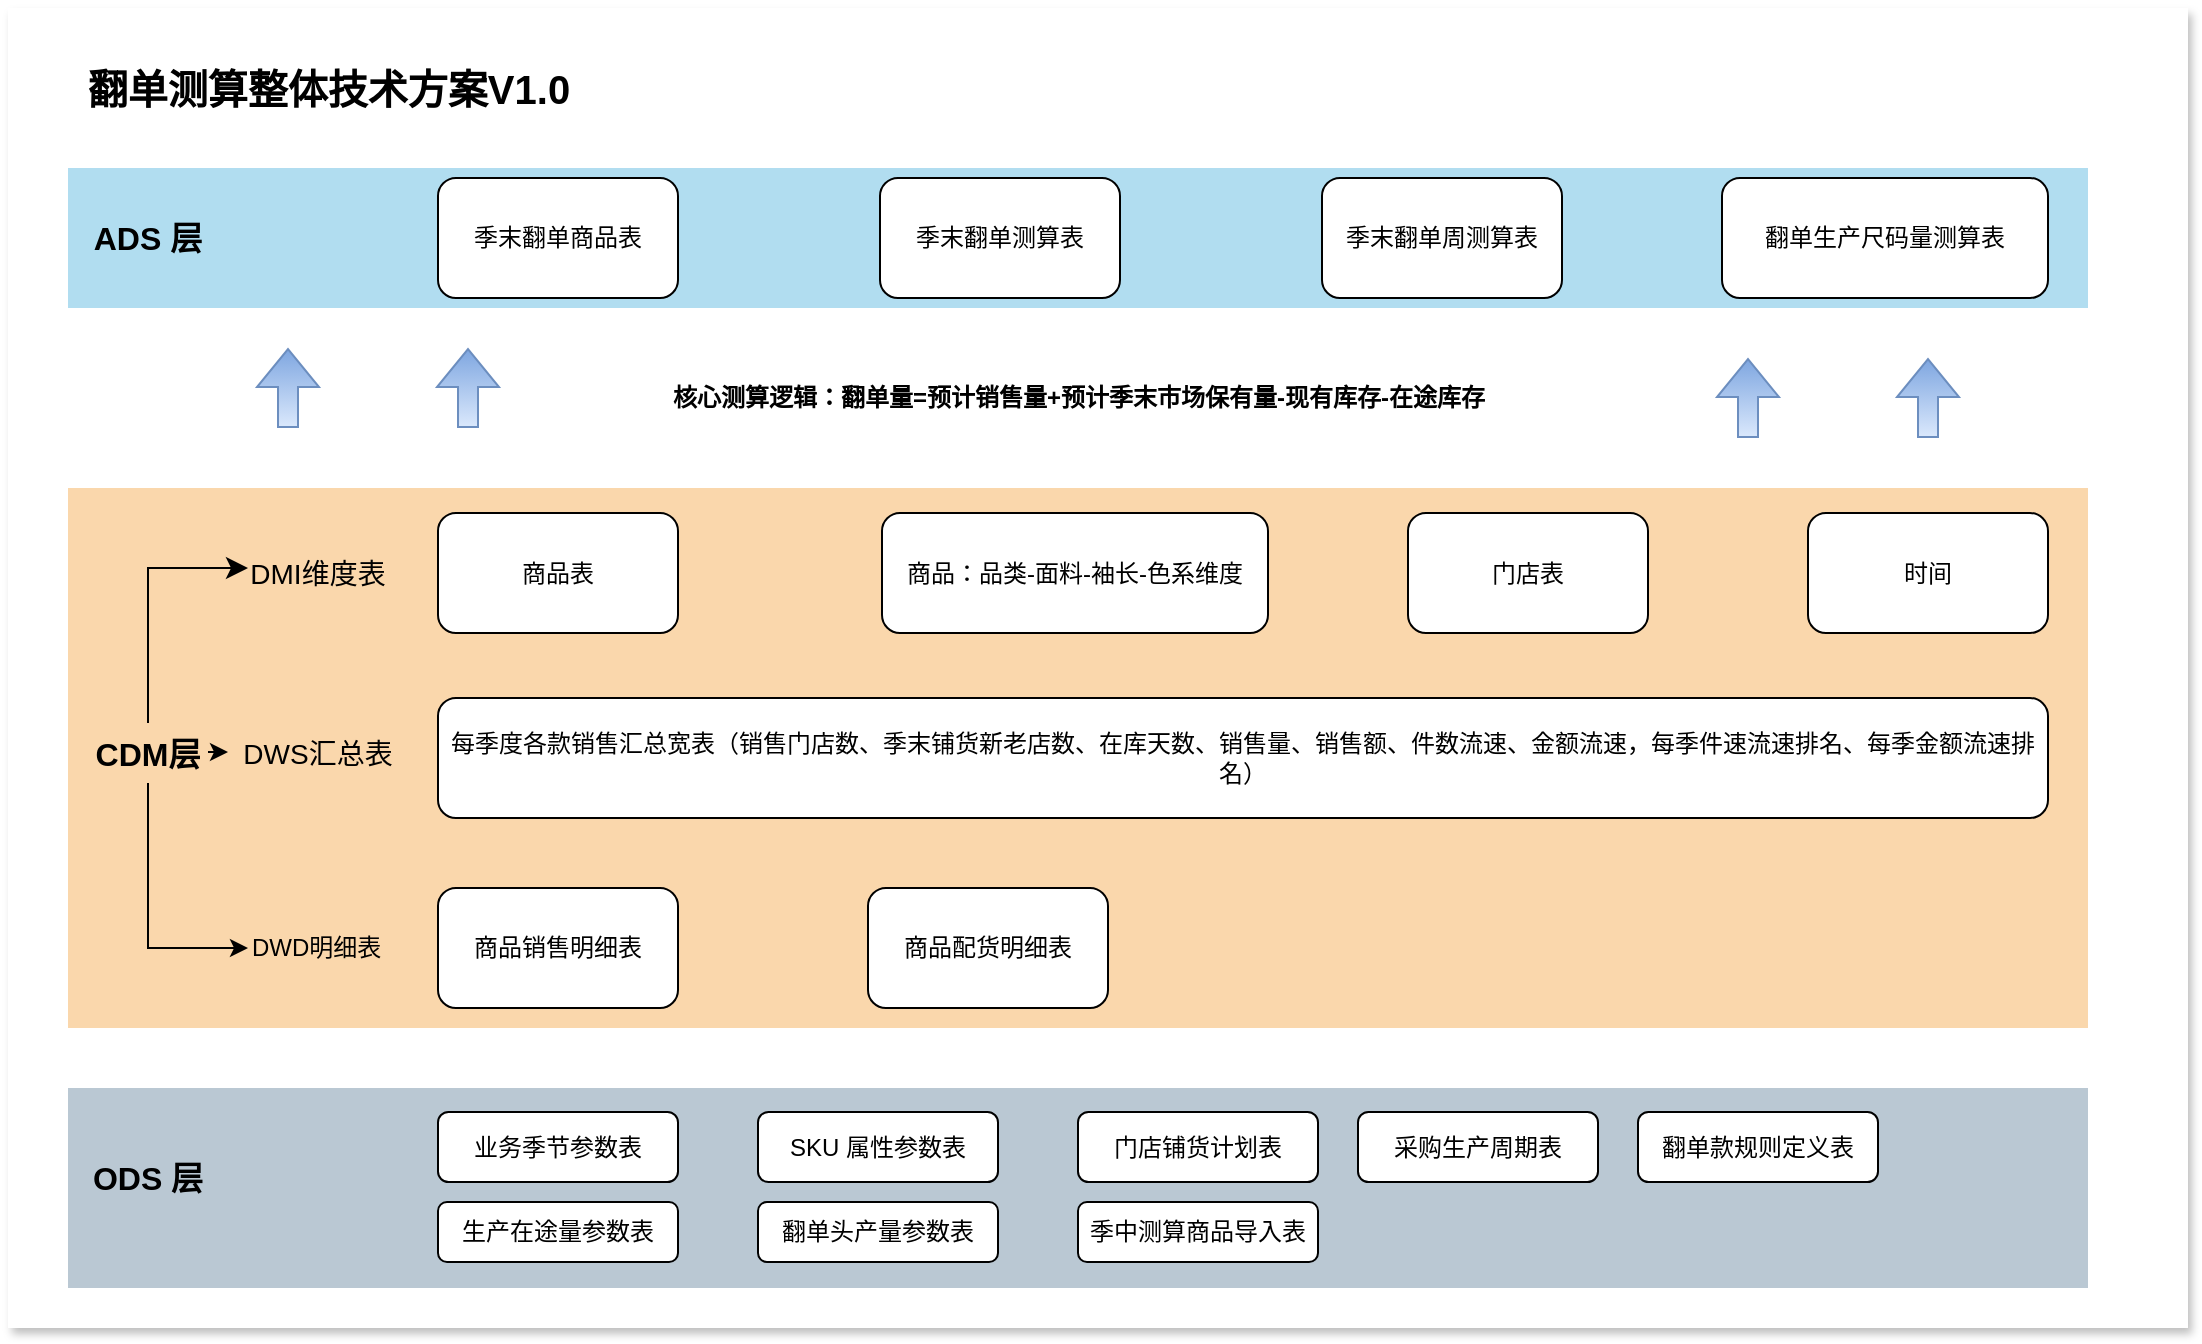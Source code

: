 <mxfile version="24.0.4" type="github">
  <diagram name="第 1 页" id="tnTIpBN4VGgKGDry-OUr">
    <mxGraphModel dx="2760" dy="1102" grid="1" gridSize="10" guides="1" tooltips="1" connect="1" arrows="1" fold="1" page="1" pageScale="1" pageWidth="827" pageHeight="1169" math="0" shadow="0">
      <root>
        <mxCell id="0" />
        <mxCell id="1" parent="0" />
        <mxCell id="9K30tG2bYkVrdAhRxkby-67" value="" style="rounded=0;whiteSpace=wrap;html=1;strokeColor=none;shadow=1;textShadow=1;" vertex="1" parent="1">
          <mxGeometry y="70" width="1090" height="660" as="geometry" />
        </mxCell>
        <mxCell id="9K30tG2bYkVrdAhRxkby-68" value="" style="rounded=0;whiteSpace=wrap;html=1;fillColor=#b1ddf0;strokeColor=none;" vertex="1" parent="1">
          <mxGeometry x="30" y="150" width="1010" height="70" as="geometry" />
        </mxCell>
        <mxCell id="9K30tG2bYkVrdAhRxkby-69" value="ADS 层" style="text;html=1;align=center;verticalAlign=middle;whiteSpace=wrap;rounded=0;fontSize=16;fontStyle=1" vertex="1" parent="1">
          <mxGeometry x="40" y="170" width="60" height="30" as="geometry" />
        </mxCell>
        <mxCell id="9K30tG2bYkVrdAhRxkby-70" value="季末翻单商品表" style="rounded=1;whiteSpace=wrap;html=1;" vertex="1" parent="1">
          <mxGeometry x="215" y="155" width="120" height="60" as="geometry" />
        </mxCell>
        <mxCell id="9K30tG2bYkVrdAhRxkby-71" value="季末翻单测算表" style="rounded=1;whiteSpace=wrap;html=1;" vertex="1" parent="1">
          <mxGeometry x="436" y="155" width="120" height="60" as="geometry" />
        </mxCell>
        <mxCell id="9K30tG2bYkVrdAhRxkby-72" value="翻单生产尺码量测算表" style="rounded=1;whiteSpace=wrap;html=1;" vertex="1" parent="1">
          <mxGeometry x="857" y="155" width="163" height="60" as="geometry" />
        </mxCell>
        <mxCell id="9K30tG2bYkVrdAhRxkby-73" value="季末翻单周测算表" style="rounded=1;whiteSpace=wrap;html=1;" vertex="1" parent="1">
          <mxGeometry x="657" y="155" width="120" height="60" as="geometry" />
        </mxCell>
        <mxCell id="9K30tG2bYkVrdAhRxkby-74" value="" style="rounded=0;whiteSpace=wrap;html=1;fillColor=#fad7ac;strokeColor=none;" vertex="1" parent="1">
          <mxGeometry x="30" y="310" width="1010" height="270" as="geometry" />
        </mxCell>
        <mxCell id="9K30tG2bYkVrdAhRxkby-75" value="" style="edgeStyle=orthogonalEdgeStyle;rounded=0;orthogonalLoop=1;jettySize=auto;html=1;entryX=0;entryY=0.5;entryDx=0;entryDy=0;exitX=0.5;exitY=1;exitDx=0;exitDy=0;" edge="1" parent="1" source="9K30tG2bYkVrdAhRxkby-76" target="9K30tG2bYkVrdAhRxkby-83">
          <mxGeometry relative="1" as="geometry" />
        </mxCell>
        <mxCell id="9K30tG2bYkVrdAhRxkby-76" value="CDM层" style="text;html=1;align=center;verticalAlign=middle;whiteSpace=wrap;rounded=0;fontSize=16;fontStyle=1" vertex="1" parent="1">
          <mxGeometry x="40" y="427.5" width="60" height="30" as="geometry" />
        </mxCell>
        <mxCell id="9K30tG2bYkVrdAhRxkby-77" value="DMI维度表" style="text;html=1;align=center;verticalAlign=middle;whiteSpace=wrap;rounded=0;fontSize=14;fontStyle=0" vertex="1" parent="1">
          <mxGeometry x="120" y="337.5" width="70" height="30" as="geometry" />
        </mxCell>
        <mxCell id="9K30tG2bYkVrdAhRxkby-78" value="商品表" style="rounded=1;whiteSpace=wrap;html=1;flipH=0;" vertex="1" parent="1">
          <mxGeometry x="215" y="322.5" width="120" height="60" as="geometry" />
        </mxCell>
        <mxCell id="9K30tG2bYkVrdAhRxkby-79" value="商品：品类-面料-袖长-色系维度" style="rounded=1;whiteSpace=wrap;html=1;flipH=0;" vertex="1" parent="1">
          <mxGeometry x="437" y="322.5" width="193" height="60" as="geometry" />
        </mxCell>
        <mxCell id="9K30tG2bYkVrdAhRxkby-80" value="时间" style="rounded=1;whiteSpace=wrap;html=1;flipH=0;" vertex="1" parent="1">
          <mxGeometry x="900" y="322.5" width="120" height="60" as="geometry" />
        </mxCell>
        <mxCell id="9K30tG2bYkVrdAhRxkby-81" value="DWS汇总表" style="text;html=1;align=center;verticalAlign=middle;whiteSpace=wrap;rounded=0;fontSize=14;fontStyle=0" vertex="1" parent="1">
          <mxGeometry x="90" y="427.5" width="130" height="30" as="geometry" />
        </mxCell>
        <mxCell id="9K30tG2bYkVrdAhRxkby-82" value="每季度各款销售汇总宽表（销售门店数、季末铺货新老店数、在库天数、销售量、销售额、件数流速、金额流速，每季件速流速排名、每季金额流速排名）" style="rounded=1;whiteSpace=wrap;html=1;" vertex="1" parent="1">
          <mxGeometry x="215" y="415" width="805" height="60" as="geometry" />
        </mxCell>
        <mxCell id="9K30tG2bYkVrdAhRxkby-83" value="DWD明细表" style="text;html=1;align=left;verticalAlign=middle;whiteSpace=wrap;rounded=0;fontStyle=0" vertex="1" parent="1">
          <mxGeometry x="120" y="525" width="100" height="30" as="geometry" />
        </mxCell>
        <mxCell id="9K30tG2bYkVrdAhRxkby-84" value="商品销售明细表" style="rounded=1;whiteSpace=wrap;html=1;" vertex="1" parent="1">
          <mxGeometry x="215" y="510" width="120" height="60" as="geometry" />
        </mxCell>
        <mxCell id="9K30tG2bYkVrdAhRxkby-85" value="门店表" style="rounded=1;whiteSpace=wrap;html=1;flipH=0;" vertex="1" parent="1">
          <mxGeometry x="700" y="322.5" width="120" height="60" as="geometry" />
        </mxCell>
        <mxCell id="9K30tG2bYkVrdAhRxkby-86" value="" style="rounded=0;whiteSpace=wrap;html=1;fillColor=#bac8d3;strokeColor=none;" vertex="1" parent="1">
          <mxGeometry x="30" y="610" width="1010" height="100" as="geometry" />
        </mxCell>
        <mxCell id="9K30tG2bYkVrdAhRxkby-87" value="ODS 层" style="text;html=1;align=center;verticalAlign=middle;whiteSpace=wrap;rounded=0;fontSize=16;fontStyle=1" vertex="1" parent="1">
          <mxGeometry x="40" y="640" width="60" height="30" as="geometry" />
        </mxCell>
        <mxCell id="9K30tG2bYkVrdAhRxkby-88" value="业务季节参数表" style="rounded=1;whiteSpace=wrap;html=1;" vertex="1" parent="1">
          <mxGeometry x="215" y="622" width="120" height="35" as="geometry" />
        </mxCell>
        <mxCell id="9K30tG2bYkVrdAhRxkby-89" value="SKU 属性参数表" style="rounded=1;whiteSpace=wrap;html=1;" vertex="1" parent="1">
          <mxGeometry x="375" y="622" width="120" height="35" as="geometry" />
        </mxCell>
        <mxCell id="9K30tG2bYkVrdAhRxkby-90" value="门店铺货计划表" style="rounded=1;whiteSpace=wrap;html=1;" vertex="1" parent="1">
          <mxGeometry x="535" y="622" width="120" height="35" as="geometry" />
        </mxCell>
        <mxCell id="9K30tG2bYkVrdAhRxkby-91" value="采购生产周期表" style="rounded=1;whiteSpace=wrap;html=1;" vertex="1" parent="1">
          <mxGeometry x="675" y="622" width="120" height="35" as="geometry" />
        </mxCell>
        <mxCell id="9K30tG2bYkVrdAhRxkby-92" value="翻单款规则定义表" style="rounded=1;whiteSpace=wrap;html=1;" vertex="1" parent="1">
          <mxGeometry x="815" y="622" width="120" height="35" as="geometry" />
        </mxCell>
        <mxCell id="9K30tG2bYkVrdAhRxkby-93" value="生产在途量参数表" style="rounded=1;whiteSpace=wrap;html=1;" vertex="1" parent="1">
          <mxGeometry x="215" y="667" width="120" height="30" as="geometry" />
        </mxCell>
        <mxCell id="9K30tG2bYkVrdAhRxkby-94" value="翻单头产量参数表" style="rounded=1;whiteSpace=wrap;html=1;" vertex="1" parent="1">
          <mxGeometry x="375" y="667" width="120" height="30" as="geometry" />
        </mxCell>
        <mxCell id="9K30tG2bYkVrdAhRxkby-95" value="季中测算商品导入表" style="rounded=1;whiteSpace=wrap;html=1;" vertex="1" parent="1">
          <mxGeometry x="535" y="667" width="120" height="30" as="geometry" />
        </mxCell>
        <mxCell id="9K30tG2bYkVrdAhRxkby-96" value="" style="edgeStyle=elbowEdgeStyle;elbow=vertical;endArrow=classic;html=1;curved=0;rounded=0;endSize=8;startSize=8;exitX=0.5;exitY=0;exitDx=0;exitDy=0;" edge="1" parent="1" source="9K30tG2bYkVrdAhRxkby-76">
          <mxGeometry width="50" height="50" relative="1" as="geometry">
            <mxPoint x="-200" y="550" as="sourcePoint" />
            <mxPoint x="120" y="350" as="targetPoint" />
            <Array as="points">
              <mxPoint x="100" y="350" />
            </Array>
          </mxGeometry>
        </mxCell>
        <mxCell id="9K30tG2bYkVrdAhRxkby-97" value="" style="endArrow=classic;html=1;rounded=0;" edge="1" parent="1">
          <mxGeometry width="50" height="50" relative="1" as="geometry">
            <mxPoint x="100" y="442" as="sourcePoint" />
            <mxPoint x="110" y="442" as="targetPoint" />
          </mxGeometry>
        </mxCell>
        <mxCell id="9K30tG2bYkVrdAhRxkby-98" value="核心测算逻辑：翻单量=预计销售量+预计季末市场保有量-现有库存-在途库存" style="text;html=1;align=center;verticalAlign=middle;resizable=0;points=[];autosize=1;strokeColor=none;fillColor=none;fontStyle=1" vertex="1" parent="1">
          <mxGeometry x="320" y="250" width="430" height="30" as="geometry" />
        </mxCell>
        <mxCell id="9K30tG2bYkVrdAhRxkby-99" value="" style="shape=flexArrow;endArrow=classic;html=1;rounded=0;fillColor=#dae8fc;strokeColor=#6c8ebf;gradientColor=#7ea6e0;gradientDirection=north;" edge="1" parent="1">
          <mxGeometry width="50" height="50" relative="1" as="geometry">
            <mxPoint x="140" y="280" as="sourcePoint" />
            <mxPoint x="140" y="240" as="targetPoint" />
          </mxGeometry>
        </mxCell>
        <mxCell id="9K30tG2bYkVrdAhRxkby-100" value="" style="shape=flexArrow;endArrow=classic;html=1;rounded=0;fillColor=#dae8fc;strokeColor=#6c8ebf;gradientColor=#7ea6e0;gradientDirection=north;" edge="1" parent="1">
          <mxGeometry width="50" height="50" relative="1" as="geometry">
            <mxPoint x="230" y="280" as="sourcePoint" />
            <mxPoint x="230" y="240" as="targetPoint" />
          </mxGeometry>
        </mxCell>
        <mxCell id="9K30tG2bYkVrdAhRxkby-101" value="" style="shape=flexArrow;endArrow=classic;html=1;rounded=0;fillColor=#dae8fc;strokeColor=#6c8ebf;gradientColor=#7ea6e0;gradientDirection=north;" edge="1" parent="1">
          <mxGeometry width="50" height="50" relative="1" as="geometry">
            <mxPoint x="870" y="285" as="sourcePoint" />
            <mxPoint x="870" y="245" as="targetPoint" />
          </mxGeometry>
        </mxCell>
        <mxCell id="9K30tG2bYkVrdAhRxkby-102" value="" style="shape=flexArrow;endArrow=classic;html=1;rounded=0;fillColor=#dae8fc;strokeColor=#6c8ebf;gradientColor=#7ea6e0;gradientDirection=north;" edge="1" parent="1">
          <mxGeometry width="50" height="50" relative="1" as="geometry">
            <mxPoint x="960" y="285" as="sourcePoint" />
            <mxPoint x="960" y="245" as="targetPoint" />
          </mxGeometry>
        </mxCell>
        <mxCell id="9K30tG2bYkVrdAhRxkby-103" value="翻单测算整体技术方案V1.0" style="text;html=1;align=center;verticalAlign=middle;resizable=0;points=[];autosize=1;strokeColor=none;fillColor=none;fontSize=20;fontStyle=1" vertex="1" parent="1">
          <mxGeometry x="30" y="90" width="260" height="40" as="geometry" />
        </mxCell>
        <mxCell id="9K30tG2bYkVrdAhRxkby-104" value="商品配货明细表" style="rounded=1;whiteSpace=wrap;html=1;" vertex="1" parent="1">
          <mxGeometry x="430" y="510" width="120" height="60" as="geometry" />
        </mxCell>
      </root>
    </mxGraphModel>
  </diagram>
</mxfile>
